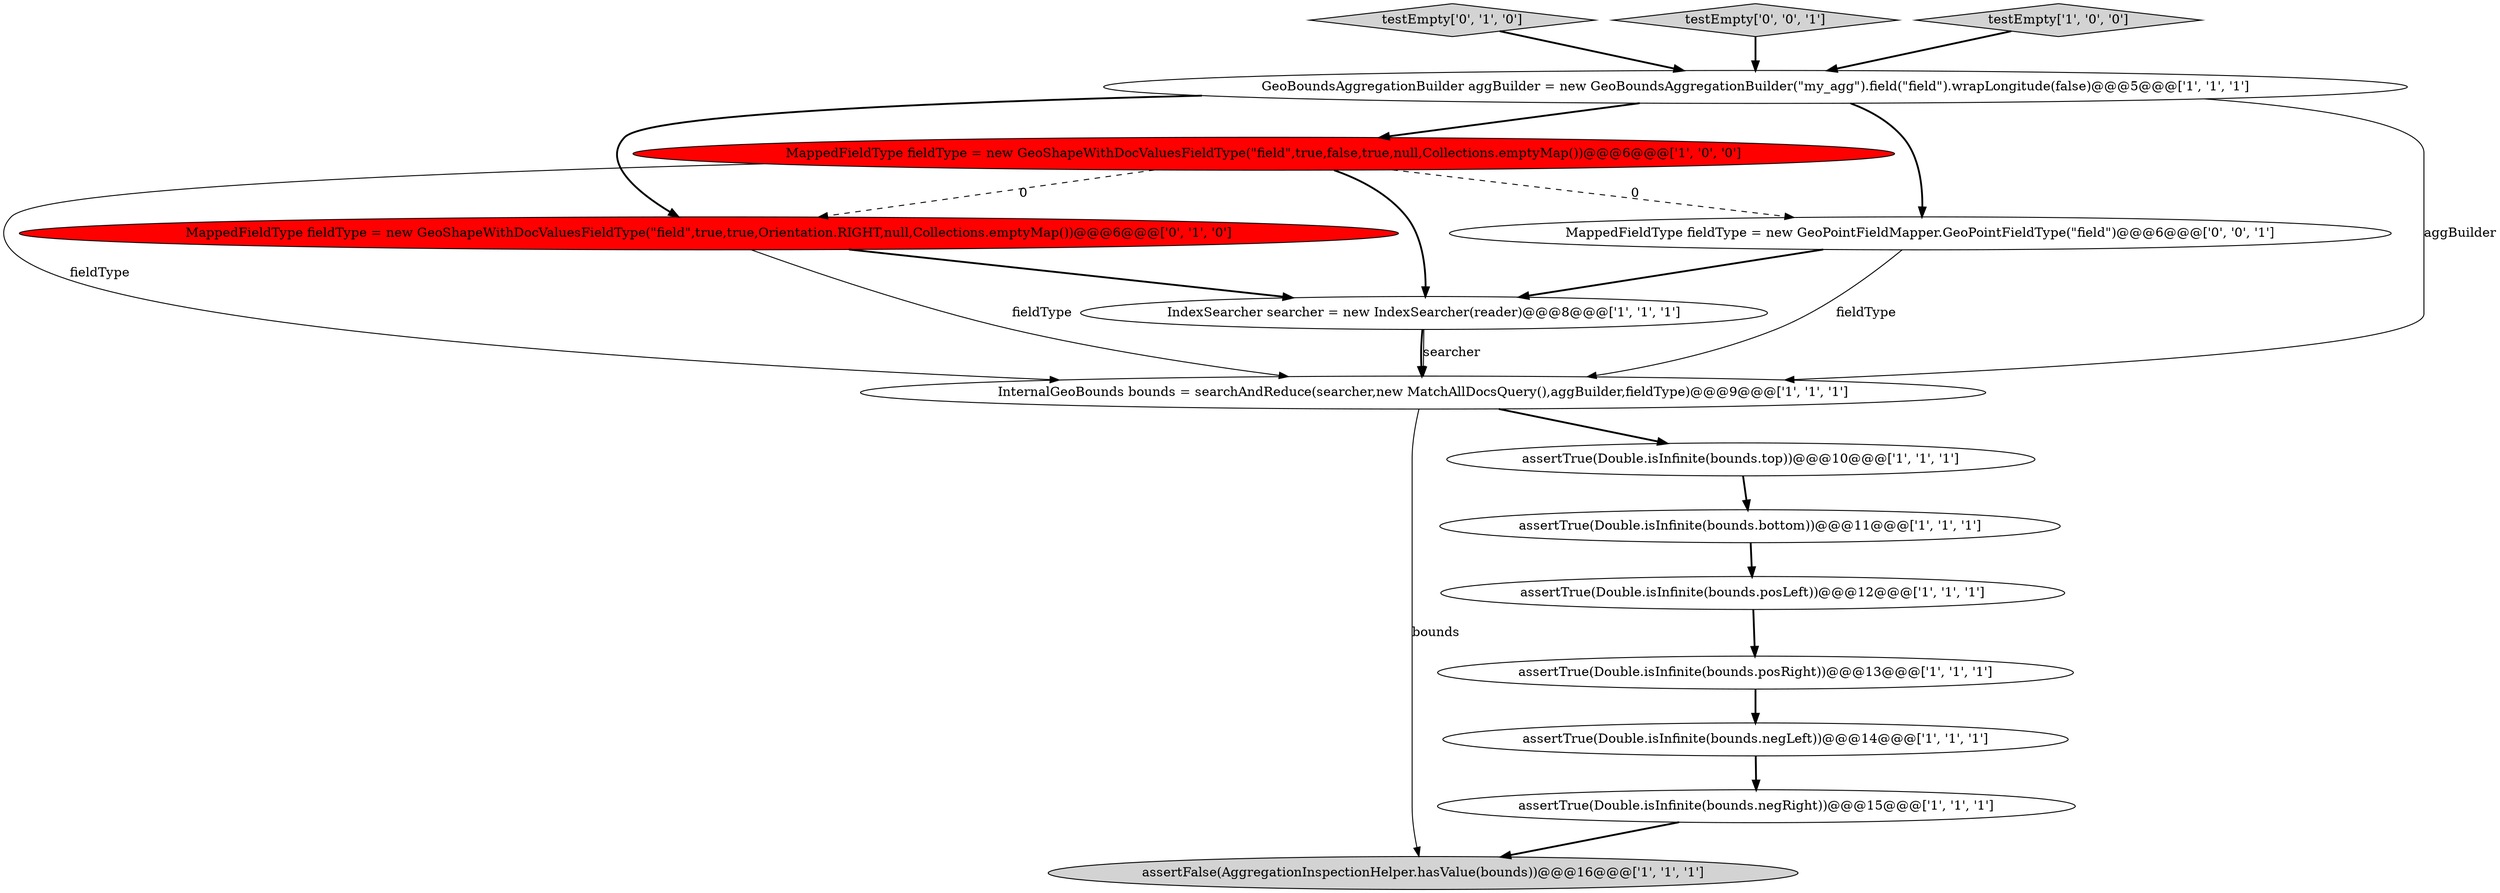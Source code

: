 digraph {
7 [style = filled, label = "MappedFieldType fieldType = new GeoShapeWithDocValuesFieldType(\"field\",true,false,true,null,Collections.emptyMap())@@@6@@@['1', '0', '0']", fillcolor = red, shape = ellipse image = "AAA1AAABBB1BBB"];
5 [style = filled, label = "InternalGeoBounds bounds = searchAndReduce(searcher,new MatchAllDocsQuery(),aggBuilder,fieldType)@@@9@@@['1', '1', '1']", fillcolor = white, shape = ellipse image = "AAA0AAABBB1BBB"];
9 [style = filled, label = "assertFalse(AggregationInspectionHelper.hasValue(bounds))@@@16@@@['1', '1', '1']", fillcolor = lightgray, shape = ellipse image = "AAA0AAABBB1BBB"];
4 [style = filled, label = "assertTrue(Double.isInfinite(bounds.posLeft))@@@12@@@['1', '1', '1']", fillcolor = white, shape = ellipse image = "AAA0AAABBB1BBB"];
11 [style = filled, label = "assertTrue(Double.isInfinite(bounds.posRight))@@@13@@@['1', '1', '1']", fillcolor = white, shape = ellipse image = "AAA0AAABBB1BBB"];
12 [style = filled, label = "MappedFieldType fieldType = new GeoShapeWithDocValuesFieldType(\"field\",true,true,Orientation.RIGHT,null,Collections.emptyMap())@@@6@@@['0', '1', '0']", fillcolor = red, shape = ellipse image = "AAA1AAABBB2BBB"];
13 [style = filled, label = "testEmpty['0', '1', '0']", fillcolor = lightgray, shape = diamond image = "AAA0AAABBB2BBB"];
15 [style = filled, label = "MappedFieldType fieldType = new GeoPointFieldMapper.GeoPointFieldType(\"field\")@@@6@@@['0', '0', '1']", fillcolor = white, shape = ellipse image = "AAA0AAABBB3BBB"];
8 [style = filled, label = "assertTrue(Double.isInfinite(bounds.top))@@@10@@@['1', '1', '1']", fillcolor = white, shape = ellipse image = "AAA0AAABBB1BBB"];
10 [style = filled, label = "assertTrue(Double.isInfinite(bounds.bottom))@@@11@@@['1', '1', '1']", fillcolor = white, shape = ellipse image = "AAA0AAABBB1BBB"];
14 [style = filled, label = "testEmpty['0', '0', '1']", fillcolor = lightgray, shape = diamond image = "AAA0AAABBB3BBB"];
2 [style = filled, label = "testEmpty['1', '0', '0']", fillcolor = lightgray, shape = diamond image = "AAA0AAABBB1BBB"];
3 [style = filled, label = "IndexSearcher searcher = new IndexSearcher(reader)@@@8@@@['1', '1', '1']", fillcolor = white, shape = ellipse image = "AAA0AAABBB1BBB"];
0 [style = filled, label = "GeoBoundsAggregationBuilder aggBuilder = new GeoBoundsAggregationBuilder(\"my_agg\").field(\"field\").wrapLongitude(false)@@@5@@@['1', '1', '1']", fillcolor = white, shape = ellipse image = "AAA0AAABBB1BBB"];
1 [style = filled, label = "assertTrue(Double.isInfinite(bounds.negRight))@@@15@@@['1', '1', '1']", fillcolor = white, shape = ellipse image = "AAA0AAABBB1BBB"];
6 [style = filled, label = "assertTrue(Double.isInfinite(bounds.negLeft))@@@14@@@['1', '1', '1']", fillcolor = white, shape = ellipse image = "AAA0AAABBB1BBB"];
5->8 [style = bold, label=""];
8->10 [style = bold, label=""];
0->12 [style = bold, label=""];
11->6 [style = bold, label=""];
15->5 [style = solid, label="fieldType"];
15->3 [style = bold, label=""];
7->5 [style = solid, label="fieldType"];
0->15 [style = bold, label=""];
7->3 [style = bold, label=""];
1->9 [style = bold, label=""];
0->7 [style = bold, label=""];
3->5 [style = solid, label="searcher"];
6->1 [style = bold, label=""];
3->5 [style = bold, label=""];
2->0 [style = bold, label=""];
5->9 [style = solid, label="bounds"];
14->0 [style = bold, label=""];
12->5 [style = solid, label="fieldType"];
10->4 [style = bold, label=""];
7->12 [style = dashed, label="0"];
7->15 [style = dashed, label="0"];
12->3 [style = bold, label=""];
0->5 [style = solid, label="aggBuilder"];
4->11 [style = bold, label=""];
13->0 [style = bold, label=""];
}
